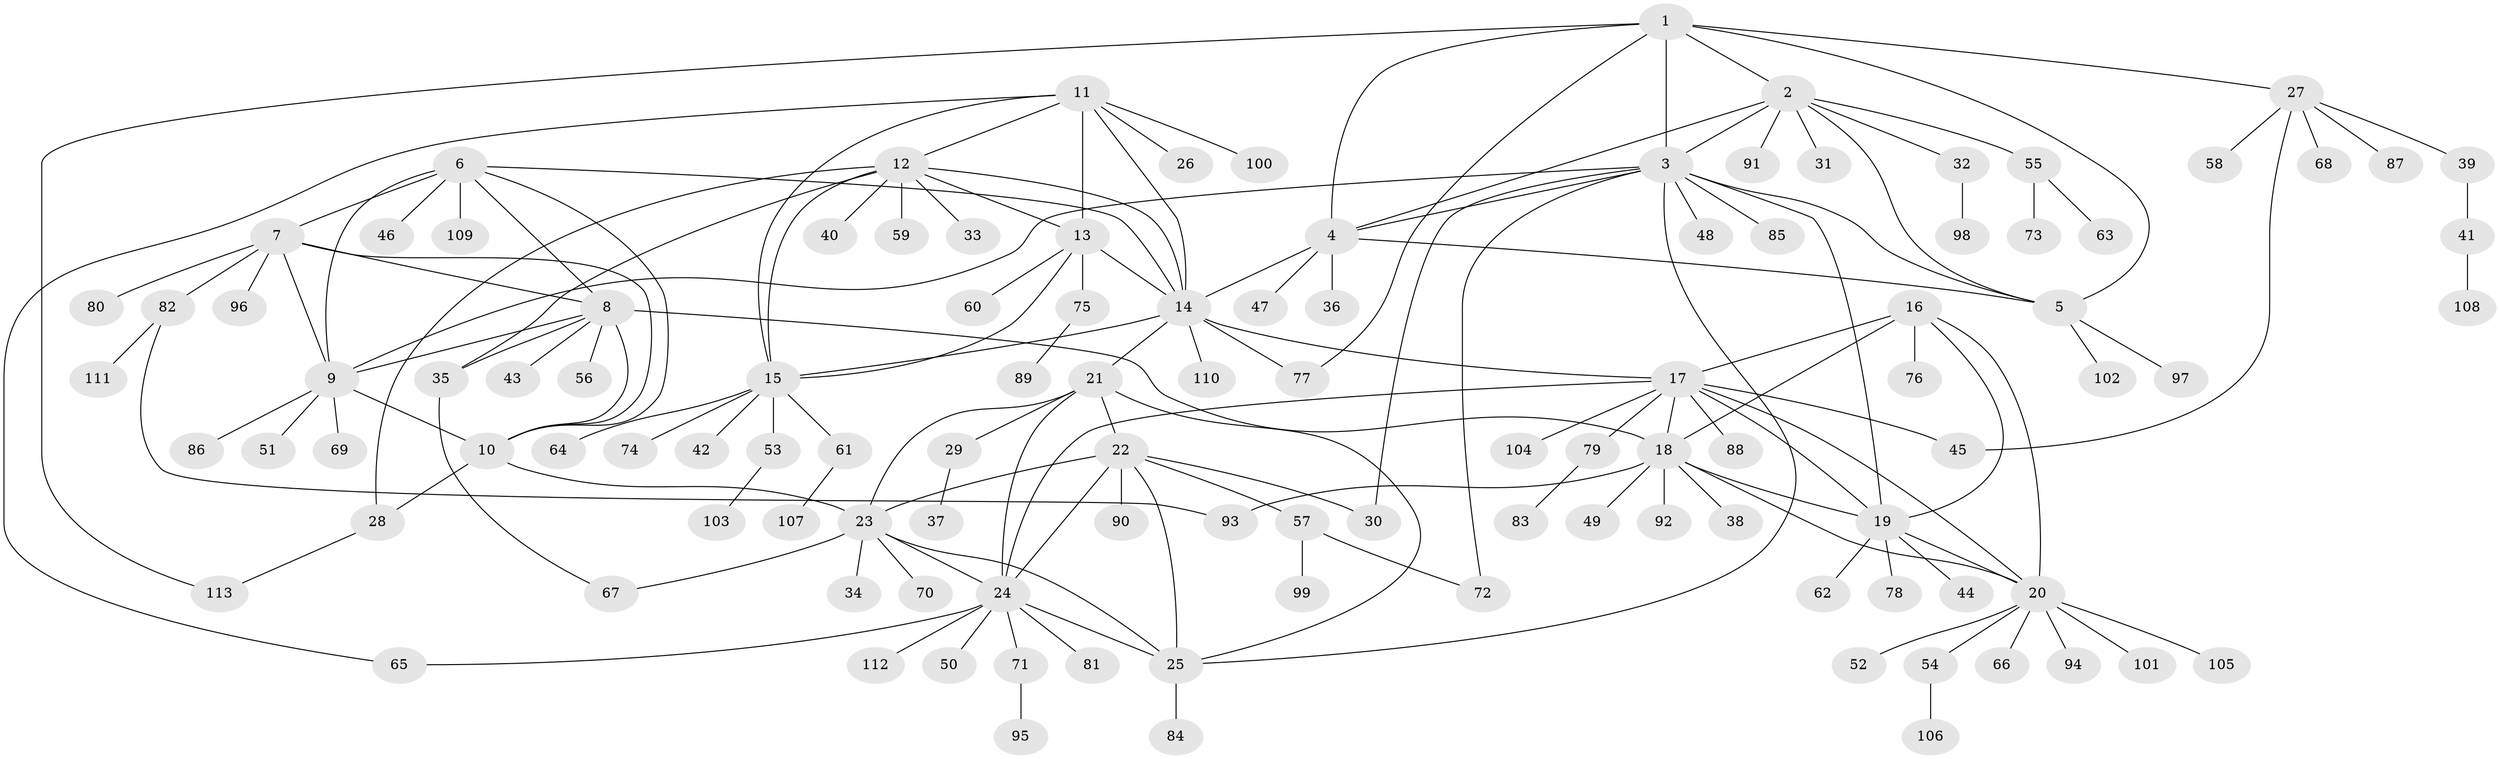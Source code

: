 // coarse degree distribution, {9: 0.022988505747126436, 7: 0.034482758620689655, 10: 0.011494252873563218, 4: 0.034482758620689655, 15: 0.011494252873563218, 6: 0.05747126436781609, 8: 0.034482758620689655, 14: 0.011494252873563218, 11: 0.011494252873563218, 1: 0.6091954022988506, 5: 0.011494252873563218, 3: 0.034482758620689655, 2: 0.11494252873563218}
// Generated by graph-tools (version 1.1) at 2025/42/03/06/25 10:42:09]
// undirected, 113 vertices, 158 edges
graph export_dot {
graph [start="1"]
  node [color=gray90,style=filled];
  1;
  2;
  3;
  4;
  5;
  6;
  7;
  8;
  9;
  10;
  11;
  12;
  13;
  14;
  15;
  16;
  17;
  18;
  19;
  20;
  21;
  22;
  23;
  24;
  25;
  26;
  27;
  28;
  29;
  30;
  31;
  32;
  33;
  34;
  35;
  36;
  37;
  38;
  39;
  40;
  41;
  42;
  43;
  44;
  45;
  46;
  47;
  48;
  49;
  50;
  51;
  52;
  53;
  54;
  55;
  56;
  57;
  58;
  59;
  60;
  61;
  62;
  63;
  64;
  65;
  66;
  67;
  68;
  69;
  70;
  71;
  72;
  73;
  74;
  75;
  76;
  77;
  78;
  79;
  80;
  81;
  82;
  83;
  84;
  85;
  86;
  87;
  88;
  89;
  90;
  91;
  92;
  93;
  94;
  95;
  96;
  97;
  98;
  99;
  100;
  101;
  102;
  103;
  104;
  105;
  106;
  107;
  108;
  109;
  110;
  111;
  112;
  113;
  1 -- 2;
  1 -- 3;
  1 -- 4;
  1 -- 5;
  1 -- 27;
  1 -- 77;
  1 -- 113;
  2 -- 3;
  2 -- 4;
  2 -- 5;
  2 -- 31;
  2 -- 32;
  2 -- 55;
  2 -- 91;
  3 -- 4;
  3 -- 5;
  3 -- 9;
  3 -- 19;
  3 -- 25;
  3 -- 30;
  3 -- 48;
  3 -- 72;
  3 -- 85;
  4 -- 5;
  4 -- 14;
  4 -- 36;
  4 -- 47;
  5 -- 97;
  5 -- 102;
  6 -- 7;
  6 -- 8;
  6 -- 9;
  6 -- 10;
  6 -- 14;
  6 -- 46;
  6 -- 109;
  7 -- 8;
  7 -- 9;
  7 -- 10;
  7 -- 80;
  7 -- 82;
  7 -- 96;
  8 -- 9;
  8 -- 10;
  8 -- 18;
  8 -- 35;
  8 -- 43;
  8 -- 56;
  9 -- 10;
  9 -- 51;
  9 -- 69;
  9 -- 86;
  10 -- 23;
  10 -- 28;
  11 -- 12;
  11 -- 13;
  11 -- 14;
  11 -- 15;
  11 -- 26;
  11 -- 65;
  11 -- 100;
  12 -- 13;
  12 -- 14;
  12 -- 15;
  12 -- 28;
  12 -- 33;
  12 -- 35;
  12 -- 40;
  12 -- 59;
  13 -- 14;
  13 -- 15;
  13 -- 60;
  13 -- 75;
  14 -- 15;
  14 -- 17;
  14 -- 21;
  14 -- 77;
  14 -- 110;
  15 -- 42;
  15 -- 53;
  15 -- 61;
  15 -- 64;
  15 -- 74;
  16 -- 17;
  16 -- 18;
  16 -- 19;
  16 -- 20;
  16 -- 76;
  17 -- 18;
  17 -- 19;
  17 -- 20;
  17 -- 24;
  17 -- 45;
  17 -- 79;
  17 -- 88;
  17 -- 104;
  18 -- 19;
  18 -- 20;
  18 -- 38;
  18 -- 49;
  18 -- 92;
  18 -- 93;
  19 -- 20;
  19 -- 44;
  19 -- 62;
  19 -- 78;
  20 -- 52;
  20 -- 54;
  20 -- 66;
  20 -- 94;
  20 -- 101;
  20 -- 105;
  21 -- 22;
  21 -- 23;
  21 -- 24;
  21 -- 25;
  21 -- 29;
  22 -- 23;
  22 -- 24;
  22 -- 25;
  22 -- 30;
  22 -- 57;
  22 -- 90;
  23 -- 24;
  23 -- 25;
  23 -- 34;
  23 -- 67;
  23 -- 70;
  24 -- 25;
  24 -- 50;
  24 -- 65;
  24 -- 71;
  24 -- 81;
  24 -- 112;
  25 -- 84;
  27 -- 39;
  27 -- 45;
  27 -- 58;
  27 -- 68;
  27 -- 87;
  28 -- 113;
  29 -- 37;
  32 -- 98;
  35 -- 67;
  39 -- 41;
  41 -- 108;
  53 -- 103;
  54 -- 106;
  55 -- 63;
  55 -- 73;
  57 -- 72;
  57 -- 99;
  61 -- 107;
  71 -- 95;
  75 -- 89;
  79 -- 83;
  82 -- 93;
  82 -- 111;
}
